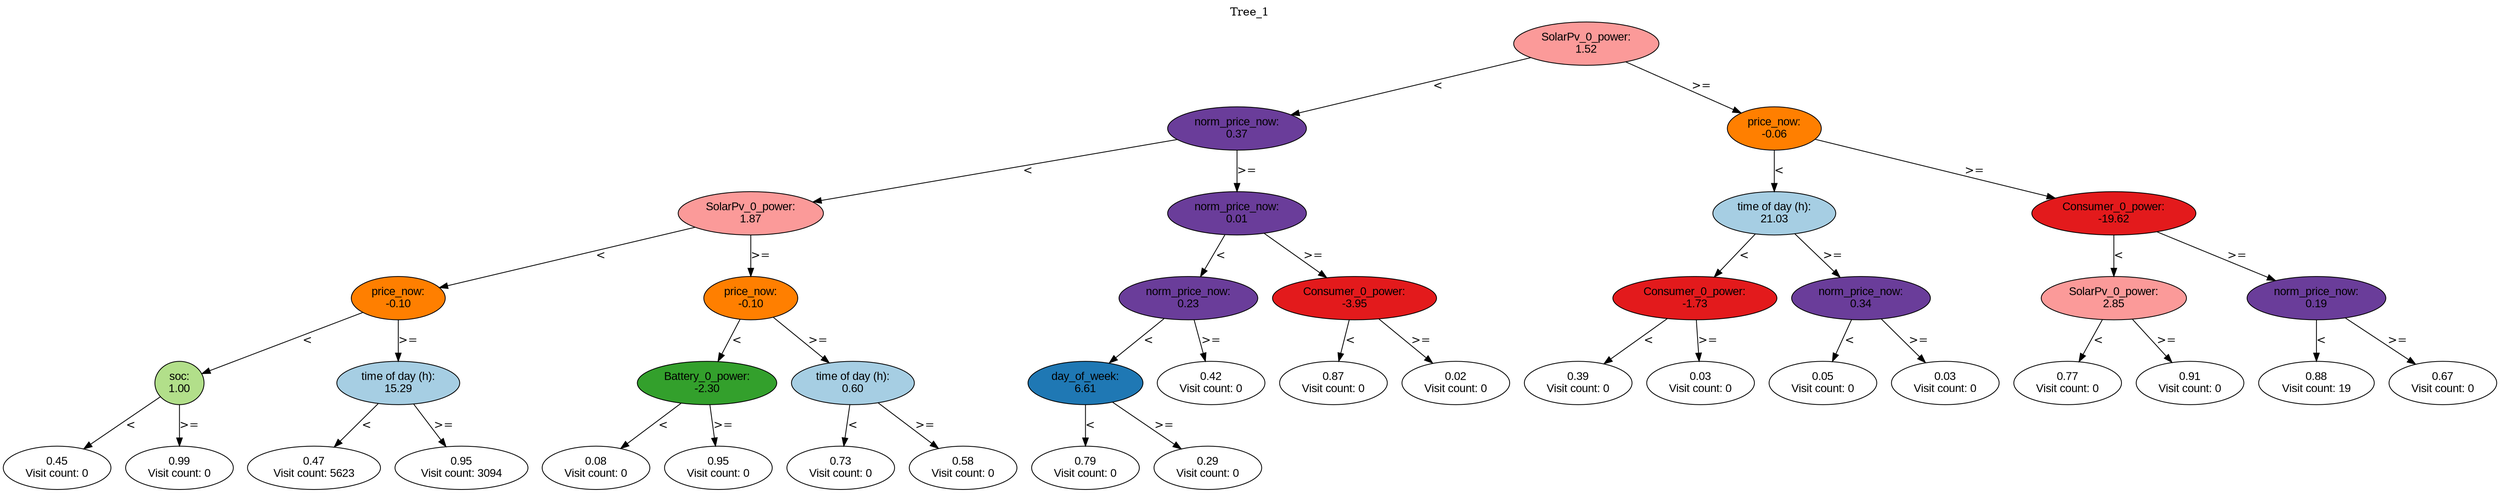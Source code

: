 digraph BST {
    node [fontname="Arial" style=filled colorscheme=paired12];
    0 [ label = "SolarPv_0_power:
1.52" fillcolor=5];
    1 [ label = "norm_price_now:
0.37" fillcolor=10];
    2 [ label = "SolarPv_0_power:
1.87" fillcolor=5];
    3 [ label = "price_now:
-0.10" fillcolor=8];
    4 [ label = "soc:
1.00" fillcolor=3];
    5 [ label = "0.45
Visit count: 0" fillcolor=white];
    6 [ label = "0.99
Visit count: 0" fillcolor=white];
    7 [ label = "time of day (h):
15.29" fillcolor=1];
    8 [ label = "0.47
Visit count: 5623" fillcolor=white];
    9 [ label = "0.95
Visit count: 3094" fillcolor=white];
    10 [ label = "price_now:
-0.10" fillcolor=8];
    11 [ label = "Battery_0_power:
-2.30" fillcolor=4];
    12 [ label = "0.08
Visit count: 0" fillcolor=white];
    13 [ label = "0.95
Visit count: 0" fillcolor=white];
    14 [ label = "time of day (h):
0.60" fillcolor=1];
    15 [ label = "0.73
Visit count: 0" fillcolor=white];
    16 [ label = "0.58
Visit count: 0" fillcolor=white];
    17 [ label = "norm_price_now:
0.01" fillcolor=10];
    18 [ label = "norm_price_now:
0.23" fillcolor=10];
    19 [ label = "day_of_week:
6.61" fillcolor=2];
    20 [ label = "0.79
Visit count: 0" fillcolor=white];
    21 [ label = "0.29
Visit count: 0" fillcolor=white];
    22 [ label = "0.42
Visit count: 0" fillcolor=white];
    23 [ label = "Consumer_0_power:
-3.95" fillcolor=6];
    24 [ label = "0.87
Visit count: 0" fillcolor=white];
    25 [ label = "0.02
Visit count: 0" fillcolor=white];
    26 [ label = "price_now:
-0.06" fillcolor=8];
    27 [ label = "time of day (h):
21.03" fillcolor=1];
    28 [ label = "Consumer_0_power:
-1.73" fillcolor=6];
    29 [ label = "0.39
Visit count: 0" fillcolor=white];
    30 [ label = "0.03
Visit count: 0" fillcolor=white];
    31 [ label = "norm_price_now:
0.34" fillcolor=10];
    32 [ label = "0.05
Visit count: 0" fillcolor=white];
    33 [ label = "0.03
Visit count: 0" fillcolor=white];
    34 [ label = "Consumer_0_power:
-19.62" fillcolor=6];
    35 [ label = "SolarPv_0_power:
2.85" fillcolor=5];
    36 [ label = "0.77
Visit count: 0" fillcolor=white];
    37 [ label = "0.91
Visit count: 0" fillcolor=white];
    38 [ label = "norm_price_now:
0.19" fillcolor=10];
    39 [ label = "0.88
Visit count: 19" fillcolor=white];
    40 [ label = "0.67
Visit count: 0" fillcolor=white];

    0  -> 1[ label = "<"];
    0  -> 26[ label = ">="];
    1  -> 2[ label = "<"];
    1  -> 17[ label = ">="];
    2  -> 3[ label = "<"];
    2  -> 10[ label = ">="];
    3  -> 4[ label = "<"];
    3  -> 7[ label = ">="];
    4  -> 5[ label = "<"];
    4  -> 6[ label = ">="];
    7  -> 8[ label = "<"];
    7  -> 9[ label = ">="];
    10  -> 11[ label = "<"];
    10  -> 14[ label = ">="];
    11  -> 12[ label = "<"];
    11  -> 13[ label = ">="];
    14  -> 15[ label = "<"];
    14  -> 16[ label = ">="];
    17  -> 18[ label = "<"];
    17  -> 23[ label = ">="];
    18  -> 19[ label = "<"];
    18  -> 22[ label = ">="];
    19  -> 20[ label = "<"];
    19  -> 21[ label = ">="];
    23  -> 24[ label = "<"];
    23  -> 25[ label = ">="];
    26  -> 27[ label = "<"];
    26  -> 34[ label = ">="];
    27  -> 28[ label = "<"];
    27  -> 31[ label = ">="];
    28  -> 29[ label = "<"];
    28  -> 30[ label = ">="];
    31  -> 32[ label = "<"];
    31  -> 33[ label = ">="];
    34  -> 35[ label = "<"];
    34  -> 38[ label = ">="];
    35  -> 36[ label = "<"];
    35  -> 37[ label = ">="];
    38  -> 39[ label = "<"];
    38  -> 40[ label = ">="];

    labelloc="t";
    label="Tree_1";
}